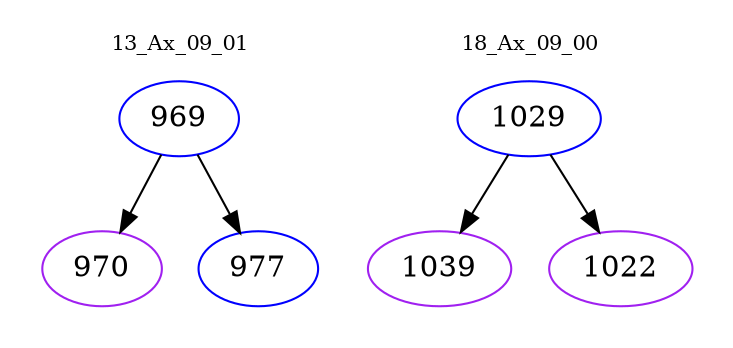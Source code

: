 digraph{
subgraph cluster_0 {
color = white
label = "13_Ax_09_01";
fontsize=10;
T0_969 [label="969", color="blue"]
T0_969 -> T0_970 [color="black"]
T0_970 [label="970", color="purple"]
T0_969 -> T0_977 [color="black"]
T0_977 [label="977", color="blue"]
}
subgraph cluster_1 {
color = white
label = "18_Ax_09_00";
fontsize=10;
T1_1029 [label="1029", color="blue"]
T1_1029 -> T1_1039 [color="black"]
T1_1039 [label="1039", color="purple"]
T1_1029 -> T1_1022 [color="black"]
T1_1022 [label="1022", color="purple"]
}
}
